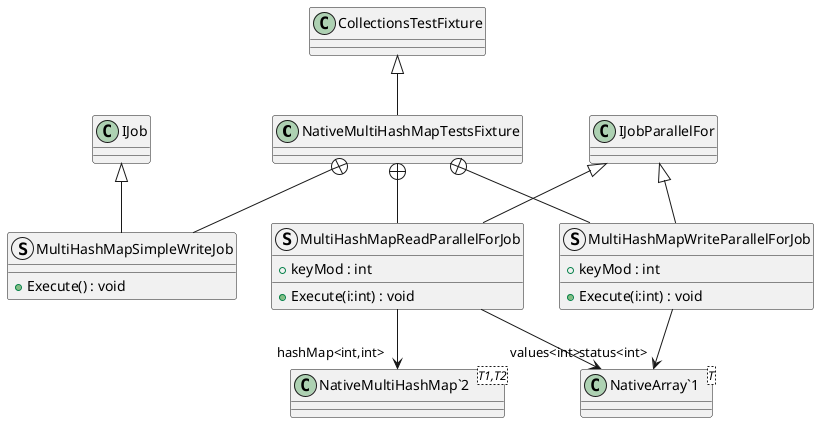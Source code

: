 @startuml
class NativeMultiHashMapTestsFixture {
}
struct MultiHashMapSimpleWriteJob {
    + Execute() : void
}
struct MultiHashMapWriteParallelForJob {
    + keyMod : int
    + Execute(i:int) : void
}
struct MultiHashMapReadParallelForJob {
    + keyMod : int
    + Execute(i:int) : void
}
class "NativeArray`1"<T> {
}
class "NativeMultiHashMap`2"<T1,T2> {
}
CollectionsTestFixture <|-- NativeMultiHashMapTestsFixture
NativeMultiHashMapTestsFixture +-- MultiHashMapSimpleWriteJob
IJob <|-- MultiHashMapSimpleWriteJob
NativeMultiHashMapTestsFixture +-- MultiHashMapWriteParallelForJob
IJobParallelFor <|-- MultiHashMapWriteParallelForJob
MultiHashMapWriteParallelForJob --> "status<int>" "NativeArray`1"
NativeMultiHashMapTestsFixture +-- MultiHashMapReadParallelForJob
IJobParallelFor <|-- MultiHashMapReadParallelForJob
MultiHashMapReadParallelForJob --> "hashMap<int,int>" "NativeMultiHashMap`2"
MultiHashMapReadParallelForJob --> "values<int>" "NativeArray`1"
@enduml
